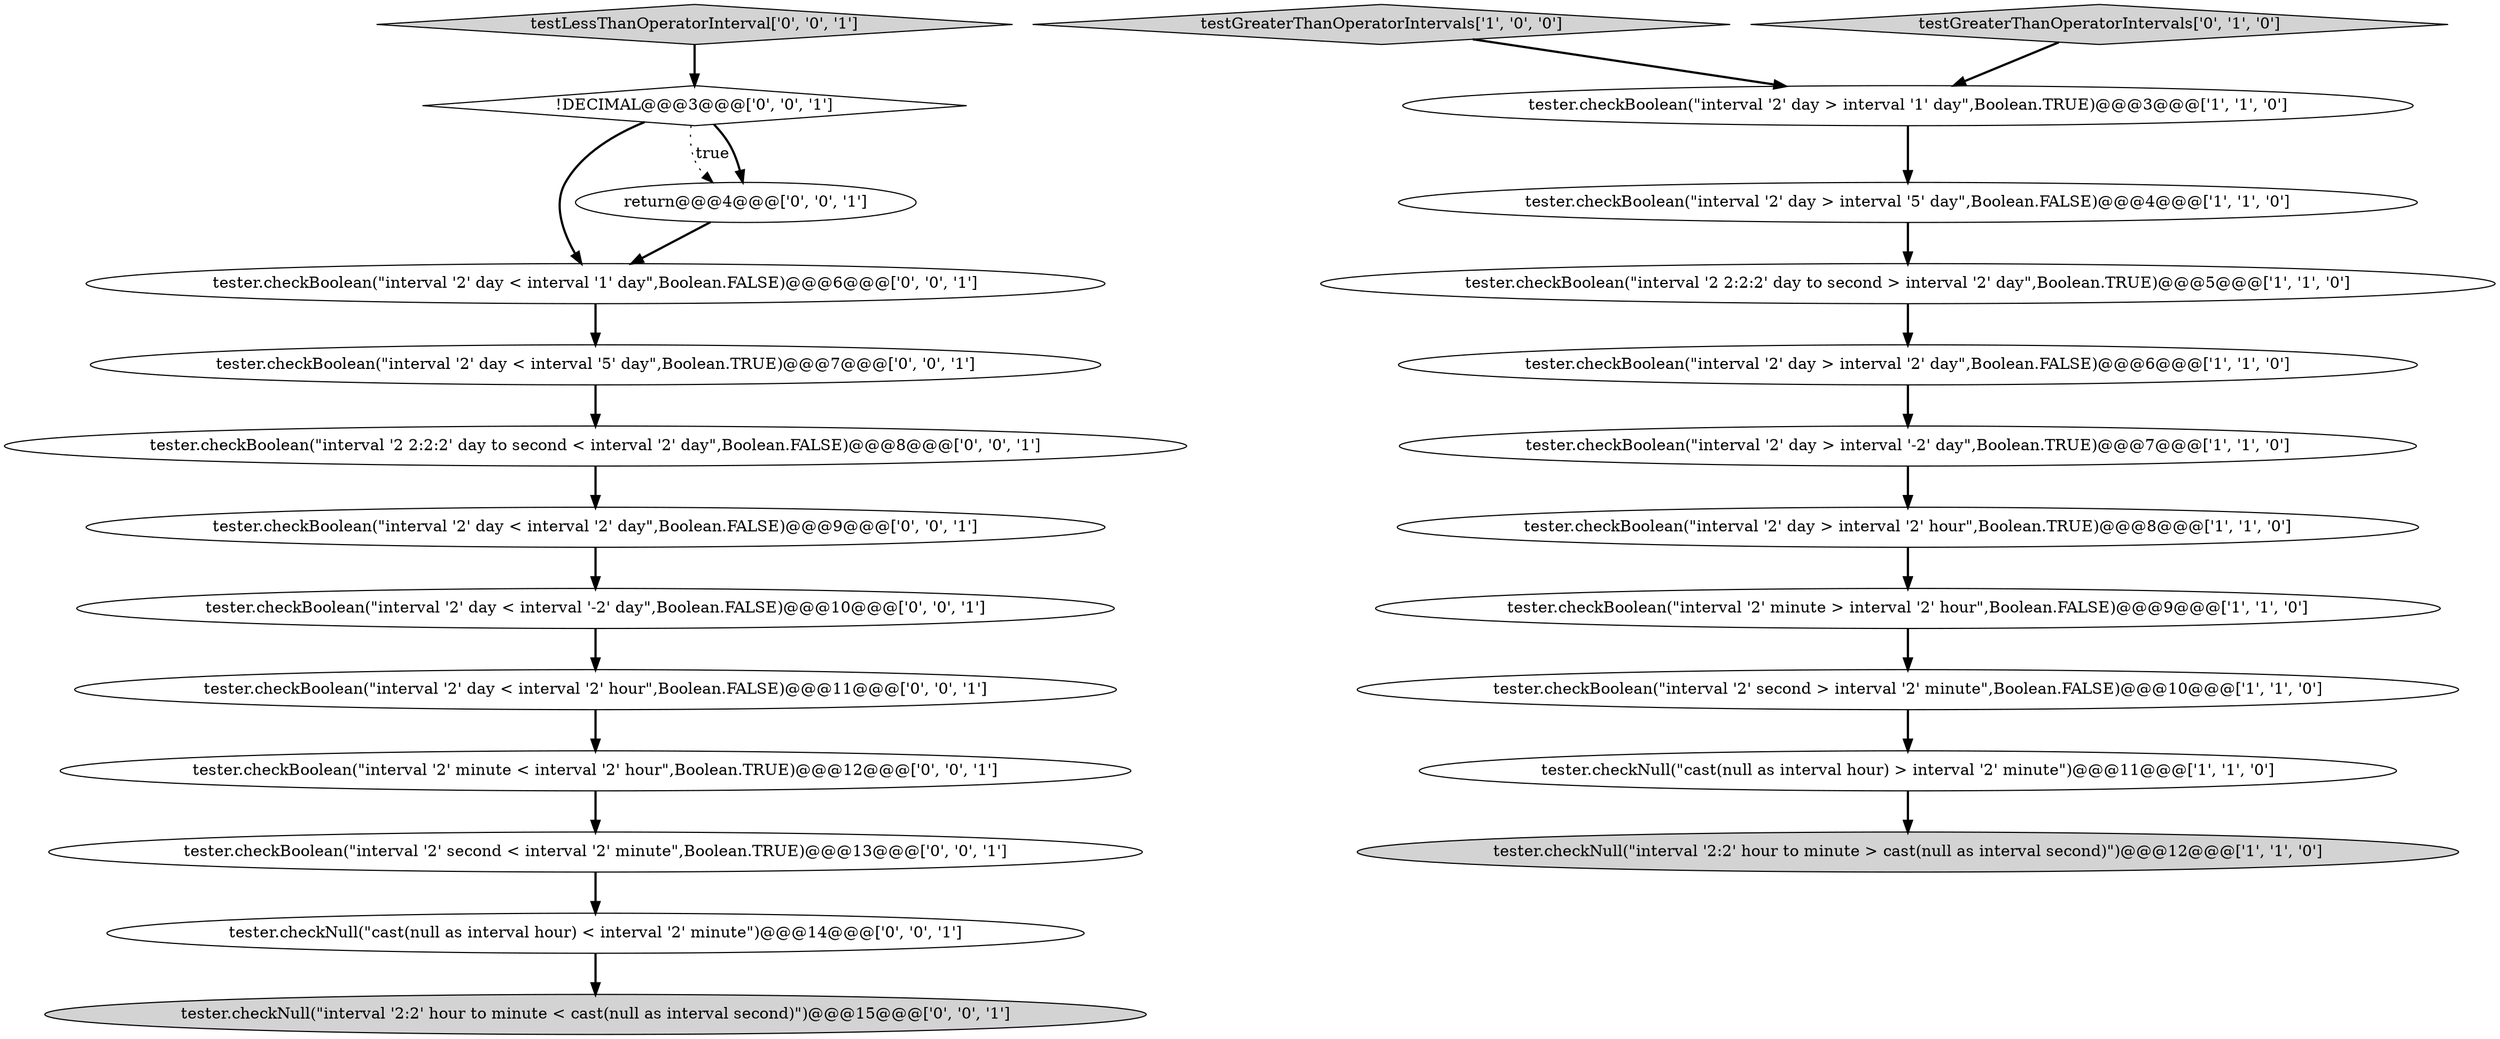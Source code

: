 digraph {
19 [style = filled, label = "testLessThanOperatorInterval['0', '0', '1']", fillcolor = lightgray, shape = diamond image = "AAA0AAABBB3BBB"];
9 [style = filled, label = "tester.checkNull(\"interval '2:2' hour to minute > cast(null as interval second)\")@@@12@@@['1', '1', '0']", fillcolor = lightgray, shape = ellipse image = "AAA0AAABBB1BBB"];
3 [style = filled, label = "tester.checkBoolean(\"interval '2' day > interval '5' day\",Boolean.FALSE)@@@4@@@['1', '1', '0']", fillcolor = white, shape = ellipse image = "AAA0AAABBB1BBB"];
6 [style = filled, label = "tester.checkBoolean(\"interval '2' second > interval '2' minute\",Boolean.FALSE)@@@10@@@['1', '1', '0']", fillcolor = white, shape = ellipse image = "AAA0AAABBB1BBB"];
12 [style = filled, label = "tester.checkBoolean(\"interval '2' day < interval '2' hour\",Boolean.FALSE)@@@11@@@['0', '0', '1']", fillcolor = white, shape = ellipse image = "AAA0AAABBB3BBB"];
8 [style = filled, label = "tester.checkBoolean(\"interval '2' day > interval '2' day\",Boolean.FALSE)@@@6@@@['1', '1', '0']", fillcolor = white, shape = ellipse image = "AAA0AAABBB1BBB"];
14 [style = filled, label = "tester.checkBoolean(\"interval '2' day < interval '-2' day\",Boolean.FALSE)@@@10@@@['0', '0', '1']", fillcolor = white, shape = ellipse image = "AAA0AAABBB3BBB"];
0 [style = filled, label = "testGreaterThanOperatorIntervals['1', '0', '0']", fillcolor = lightgray, shape = diamond image = "AAA0AAABBB1BBB"];
20 [style = filled, label = "tester.checkBoolean(\"interval '2' minute < interval '2' hour\",Boolean.TRUE)@@@12@@@['0', '0', '1']", fillcolor = white, shape = ellipse image = "AAA0AAABBB3BBB"];
23 [style = filled, label = "tester.checkBoolean(\"interval '2' day < interval '1' day\",Boolean.FALSE)@@@6@@@['0', '0', '1']", fillcolor = white, shape = ellipse image = "AAA0AAABBB3BBB"];
21 [style = filled, label = "!DECIMAL@@@3@@@['0', '0', '1']", fillcolor = white, shape = diamond image = "AAA0AAABBB3BBB"];
7 [style = filled, label = "tester.checkBoolean(\"interval '2' day > interval '-2' day\",Boolean.TRUE)@@@7@@@['1', '1', '0']", fillcolor = white, shape = ellipse image = "AAA0AAABBB1BBB"];
2 [style = filled, label = "tester.checkBoolean(\"interval '2' minute > interval '2' hour\",Boolean.FALSE)@@@9@@@['1', '1', '0']", fillcolor = white, shape = ellipse image = "AAA0AAABBB1BBB"];
24 [style = filled, label = "tester.checkNull(\"interval '2:2' hour to minute < cast(null as interval second)\")@@@15@@@['0', '0', '1']", fillcolor = lightgray, shape = ellipse image = "AAA0AAABBB3BBB"];
1 [style = filled, label = "tester.checkBoolean(\"interval '2 2:2:2' day to second > interval '2' day\",Boolean.TRUE)@@@5@@@['1', '1', '0']", fillcolor = white, shape = ellipse image = "AAA0AAABBB1BBB"];
15 [style = filled, label = "return@@@4@@@['0', '0', '1']", fillcolor = white, shape = ellipse image = "AAA0AAABBB3BBB"];
4 [style = filled, label = "tester.checkBoolean(\"interval '2' day > interval '1' day\",Boolean.TRUE)@@@3@@@['1', '1', '0']", fillcolor = white, shape = ellipse image = "AAA0AAABBB1BBB"];
16 [style = filled, label = "tester.checkNull(\"cast(null as interval hour) < interval '2' minute\")@@@14@@@['0', '0', '1']", fillcolor = white, shape = ellipse image = "AAA0AAABBB3BBB"];
18 [style = filled, label = "tester.checkBoolean(\"interval '2' day < interval '5' day\",Boolean.TRUE)@@@7@@@['0', '0', '1']", fillcolor = white, shape = ellipse image = "AAA0AAABBB3BBB"];
10 [style = filled, label = "tester.checkNull(\"cast(null as interval hour) > interval '2' minute\")@@@11@@@['1', '1', '0']", fillcolor = white, shape = ellipse image = "AAA0AAABBB1BBB"];
5 [style = filled, label = "tester.checkBoolean(\"interval '2' day > interval '2' hour\",Boolean.TRUE)@@@8@@@['1', '1', '0']", fillcolor = white, shape = ellipse image = "AAA0AAABBB1BBB"];
22 [style = filled, label = "tester.checkBoolean(\"interval '2' day < interval '2' day\",Boolean.FALSE)@@@9@@@['0', '0', '1']", fillcolor = white, shape = ellipse image = "AAA0AAABBB3BBB"];
11 [style = filled, label = "testGreaterThanOperatorIntervals['0', '1', '0']", fillcolor = lightgray, shape = diamond image = "AAA0AAABBB2BBB"];
17 [style = filled, label = "tester.checkBoolean(\"interval '2' second < interval '2' minute\",Boolean.TRUE)@@@13@@@['0', '0', '1']", fillcolor = white, shape = ellipse image = "AAA0AAABBB3BBB"];
13 [style = filled, label = "tester.checkBoolean(\"interval '2 2:2:2' day to second < interval '2' day\",Boolean.FALSE)@@@8@@@['0', '0', '1']", fillcolor = white, shape = ellipse image = "AAA0AAABBB3BBB"];
4->3 [style = bold, label=""];
15->23 [style = bold, label=""];
20->17 [style = bold, label=""];
1->8 [style = bold, label=""];
3->1 [style = bold, label=""];
21->15 [style = dotted, label="true"];
2->6 [style = bold, label=""];
21->15 [style = bold, label=""];
16->24 [style = bold, label=""];
11->4 [style = bold, label=""];
12->20 [style = bold, label=""];
8->7 [style = bold, label=""];
5->2 [style = bold, label=""];
7->5 [style = bold, label=""];
0->4 [style = bold, label=""];
6->10 [style = bold, label=""];
14->12 [style = bold, label=""];
18->13 [style = bold, label=""];
10->9 [style = bold, label=""];
13->22 [style = bold, label=""];
22->14 [style = bold, label=""];
23->18 [style = bold, label=""];
17->16 [style = bold, label=""];
21->23 [style = bold, label=""];
19->21 [style = bold, label=""];
}
